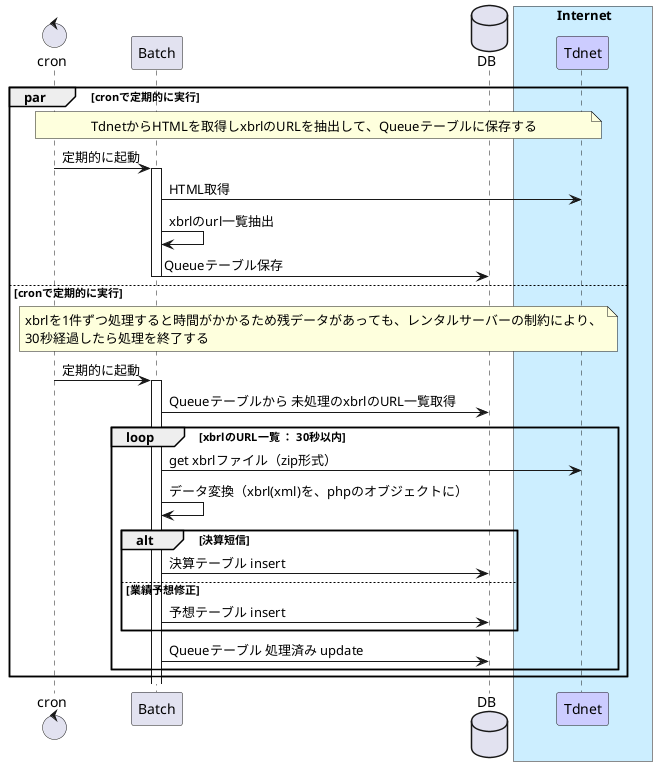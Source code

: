 @startuml

control cron

participant Batch
database DB

box "            Internet           " #cef
	participant Tdnet #ccf
end box

par cronで定期的に実行
	note over cron, Tdnet
		TdnetからHTMLを取得しxbrlのURLを抽出して、Queueテーブルに保存する
	end note
	cron -> Batch : 定期的に起動
	activate Batch
	Batch -> Tdnet : HTML取得

	Batch -> Batch : xbrlのurl一覧抽出

	Batch -> DB : Queueテーブル保存
	deactivate Batch

else cronで定期的に実行
	note over cron, Tdnet
		xbrlを1件ずつ処理すると時間がかかるため残データがあっても、レンタルサーバーの制約により、
		30秒経過したら処理を終了する
	end note
	cron -> Batch : 定期的に起動
	activate Batch
	Batch -> DB : Queueテーブルから 未処理のxbrlのURL一覧取得


	loop xbrlのURL一覧 ： 30秒以内
		Batch -> Tdnet : get xbrlファイル（zip形式）
		Batch -> Batch : データ変換（xbrl(xml)を、phpのオブジェクトに）
		alt 決算短信
			Batch -> DB : 決算テーブル insert
		else 業績予想修正
			Batch -> DB : 予想テーブル insert
		end
		Batch -> DB : Queueテーブル 処理済み update
	end
end

@enduml
